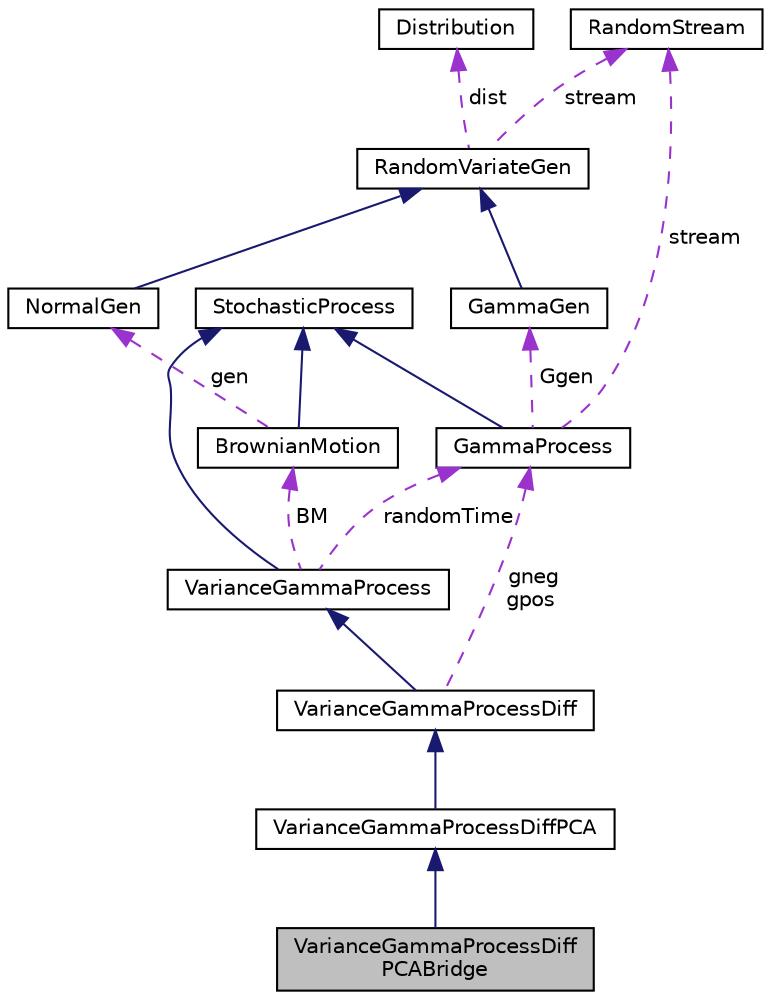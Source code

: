 digraph "VarianceGammaProcessDiffPCABridge"
{
 // INTERACTIVE_SVG=YES
  bgcolor="transparent";
  edge [fontname="Helvetica",fontsize="10",labelfontname="Helvetica",labelfontsize="10"];
  node [fontname="Helvetica",fontsize="10",shape=record];
  Node5 [label="VarianceGammaProcessDiff\lPCABridge",height=0.2,width=0.4,color="black", fillcolor="grey75", style="filled", fontcolor="black"];
  Node6 -> Node5 [dir="back",color="midnightblue",fontsize="10",style="solid",fontname="Helvetica"];
  Node6 [label="VarianceGammaProcessDiffPCA",height=0.2,width=0.4,color="black",URL="$classumontreal_1_1ssj_1_1stochprocess_1_1VarianceGammaProcessDiffPCA.html",tooltip="Same as VarianceGammaProcessDiff, but the two inner GammaProcess ’es are of PCA type. "];
  Node7 -> Node6 [dir="back",color="midnightblue",fontsize="10",style="solid",fontname="Helvetica"];
  Node7 [label="VarianceGammaProcessDiff",height=0.2,width=0.4,color="black",URL="$classumontreal_1_1ssj_1_1stochprocess_1_1VarianceGammaProcessDiff.html",tooltip="This class represents a variance gamma (VG) process . "];
  Node8 -> Node7 [dir="back",color="midnightblue",fontsize="10",style="solid",fontname="Helvetica"];
  Node8 [label="VarianceGammaProcess",height=0.2,width=0.4,color="black",URL="$classumontreal_1_1ssj_1_1stochprocess_1_1VarianceGammaProcess.html",tooltip="This class represents a variance gamma (VG) process . "];
  Node9 -> Node8 [dir="back",color="midnightblue",fontsize="10",style="solid",fontname="Helvetica"];
  Node9 [label="StochasticProcess",height=0.2,width=0.4,color="black",URL="$classumontreal_1_1ssj_1_1stochprocess_1_1StochasticProcess.html",tooltip="Abstract base class for a stochastic process  sampled (or observed) at a finite number of time points..."];
  Node10 -> Node8 [dir="back",color="darkorchid3",fontsize="10",style="dashed",label=" BM" ,fontname="Helvetica"];
  Node10 [label="BrownianMotion",height=0.2,width=0.4,color="black",URL="$classumontreal_1_1ssj_1_1stochprocess_1_1BrownianMotion.html",tooltip="This class represents a Brownian motion process , sampled at times . "];
  Node9 -> Node10 [dir="back",color="midnightblue",fontsize="10",style="solid",fontname="Helvetica"];
  Node11 -> Node10 [dir="back",color="darkorchid3",fontsize="10",style="dashed",label=" gen" ,fontname="Helvetica"];
  Node11 [label="NormalGen",height=0.2,width=0.4,color="black",URL="$classumontreal_1_1ssj_1_1randvar_1_1NormalGen.html",tooltip="This class implements methods for generating random variates from the normal distribution ..."];
  Node12 -> Node11 [dir="back",color="midnightblue",fontsize="10",style="solid",fontname="Helvetica"];
  Node12 [label="RandomVariateGen",height=0.2,width=0.4,color="black",URL="$classumontreal_1_1ssj_1_1randvar_1_1RandomVariateGen.html",tooltip="This is the base class for all random variate generators over the real line. "];
  Node13 -> Node12 [dir="back",color="darkorchid3",fontsize="10",style="dashed",label=" dist" ,fontname="Helvetica"];
  Node13 [label="Distribution",height=0.2,width=0.4,color="black",URL="$interfaceumontreal_1_1ssj_1_1probdist_1_1Distribution.html",tooltip="This interface should be implemented by all classes supporting discrete and continuous distributions..."];
  Node14 -> Node12 [dir="back",color="darkorchid3",fontsize="10",style="dashed",label=" stream" ,fontname="Helvetica"];
  Node14 [label="RandomStream",height=0.2,width=0.4,color="black",URL="$interfaceumontreal_1_1ssj_1_1rng_1_1RandomStream.html",tooltip="This interface defines the basic structures to handle multiple streams of uniform (pseudo)random numb..."];
  Node15 -> Node8 [dir="back",color="darkorchid3",fontsize="10",style="dashed",label=" randomTime" ,fontname="Helvetica"];
  Node15 [label="GammaProcess",height=0.2,width=0.4,color="black",URL="$classumontreal_1_1ssj_1_1stochprocess_1_1GammaProcess.html",tooltip="This class represents a gamma process   (page 82)  with mean parameter  and variance parameter ..."];
  Node9 -> Node15 [dir="back",color="midnightblue",fontsize="10",style="solid",fontname="Helvetica"];
  Node16 -> Node15 [dir="back",color="darkorchid3",fontsize="10",style="dashed",label=" Ggen" ,fontname="Helvetica"];
  Node16 [label="GammaGen",height=0.2,width=0.4,color="black",URL="$classumontreal_1_1ssj_1_1randvar_1_1GammaGen.html",tooltip="This class implements random variate generators for the gamma distribution. "];
  Node12 -> Node16 [dir="back",color="midnightblue",fontsize="10",style="solid",fontname="Helvetica"];
  Node14 -> Node15 [dir="back",color="darkorchid3",fontsize="10",style="dashed",label=" stream" ,fontname="Helvetica"];
  Node15 -> Node7 [dir="back",color="darkorchid3",fontsize="10",style="dashed",label=" gneg\ngpos" ,fontname="Helvetica"];
}
